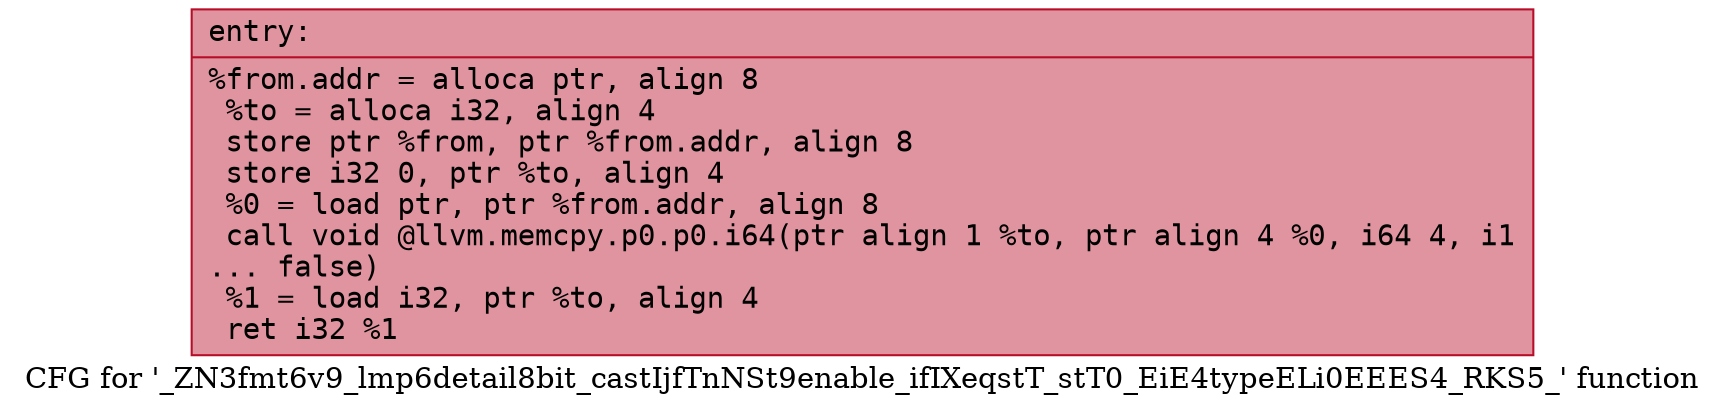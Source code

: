 digraph "CFG for '_ZN3fmt6v9_lmp6detail8bit_castIjfTnNSt9enable_ifIXeqstT_stT0_EiE4typeELi0EEES4_RKS5_' function" {
	label="CFG for '_ZN3fmt6v9_lmp6detail8bit_castIjfTnNSt9enable_ifIXeqstT_stT0_EiE4typeELi0EEES4_RKS5_' function";

	Node0x556bfec33100 [shape=record,color="#b70d28ff", style=filled, fillcolor="#b70d2870" fontname="Courier",label="{entry:\l|  %from.addr = alloca ptr, align 8\l  %to = alloca i32, align 4\l  store ptr %from, ptr %from.addr, align 8\l  store i32 0, ptr %to, align 4\l  %0 = load ptr, ptr %from.addr, align 8\l  call void @llvm.memcpy.p0.p0.i64(ptr align 1 %to, ptr align 4 %0, i64 4, i1\l... false)\l  %1 = load i32, ptr %to, align 4\l  ret i32 %1\l}"];
}
